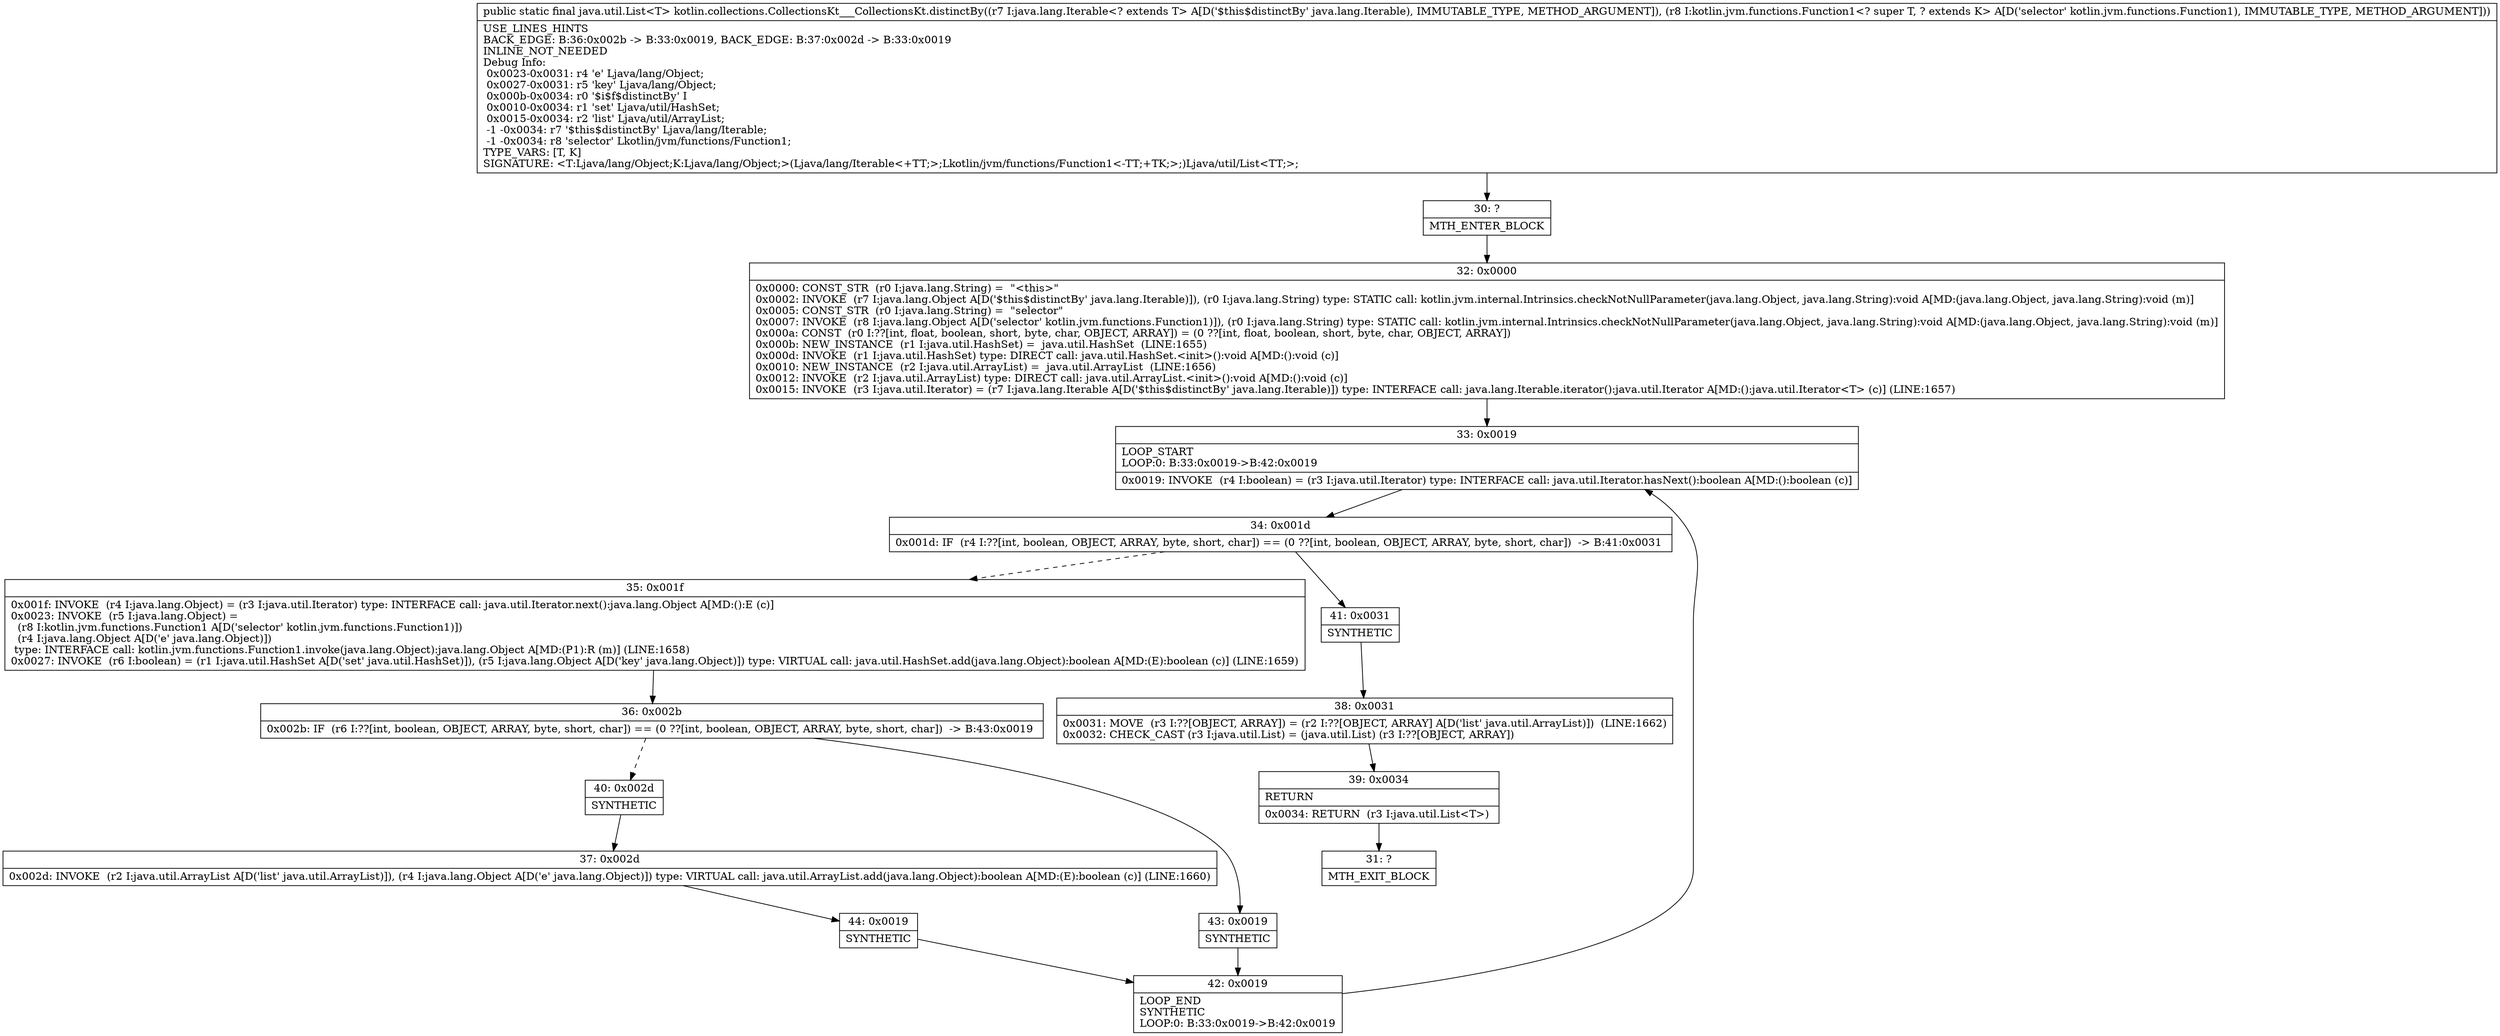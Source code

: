 digraph "CFG forkotlin.collections.CollectionsKt___CollectionsKt.distinctBy(Ljava\/lang\/Iterable;Lkotlin\/jvm\/functions\/Function1;)Ljava\/util\/List;" {
Node_30 [shape=record,label="{30\:\ ?|MTH_ENTER_BLOCK\l}"];
Node_32 [shape=record,label="{32\:\ 0x0000|0x0000: CONST_STR  (r0 I:java.lang.String) =  \"\<this\>\" \l0x0002: INVOKE  (r7 I:java.lang.Object A[D('$this$distinctBy' java.lang.Iterable)]), (r0 I:java.lang.String) type: STATIC call: kotlin.jvm.internal.Intrinsics.checkNotNullParameter(java.lang.Object, java.lang.String):void A[MD:(java.lang.Object, java.lang.String):void (m)]\l0x0005: CONST_STR  (r0 I:java.lang.String) =  \"selector\" \l0x0007: INVOKE  (r8 I:java.lang.Object A[D('selector' kotlin.jvm.functions.Function1)]), (r0 I:java.lang.String) type: STATIC call: kotlin.jvm.internal.Intrinsics.checkNotNullParameter(java.lang.Object, java.lang.String):void A[MD:(java.lang.Object, java.lang.String):void (m)]\l0x000a: CONST  (r0 I:??[int, float, boolean, short, byte, char, OBJECT, ARRAY]) = (0 ??[int, float, boolean, short, byte, char, OBJECT, ARRAY]) \l0x000b: NEW_INSTANCE  (r1 I:java.util.HashSet) =  java.util.HashSet  (LINE:1655)\l0x000d: INVOKE  (r1 I:java.util.HashSet) type: DIRECT call: java.util.HashSet.\<init\>():void A[MD:():void (c)]\l0x0010: NEW_INSTANCE  (r2 I:java.util.ArrayList) =  java.util.ArrayList  (LINE:1656)\l0x0012: INVOKE  (r2 I:java.util.ArrayList) type: DIRECT call: java.util.ArrayList.\<init\>():void A[MD:():void (c)]\l0x0015: INVOKE  (r3 I:java.util.Iterator) = (r7 I:java.lang.Iterable A[D('$this$distinctBy' java.lang.Iterable)]) type: INTERFACE call: java.lang.Iterable.iterator():java.util.Iterator A[MD:():java.util.Iterator\<T\> (c)] (LINE:1657)\l}"];
Node_33 [shape=record,label="{33\:\ 0x0019|LOOP_START\lLOOP:0: B:33:0x0019\-\>B:42:0x0019\l|0x0019: INVOKE  (r4 I:boolean) = (r3 I:java.util.Iterator) type: INTERFACE call: java.util.Iterator.hasNext():boolean A[MD:():boolean (c)]\l}"];
Node_34 [shape=record,label="{34\:\ 0x001d|0x001d: IF  (r4 I:??[int, boolean, OBJECT, ARRAY, byte, short, char]) == (0 ??[int, boolean, OBJECT, ARRAY, byte, short, char])  \-\> B:41:0x0031 \l}"];
Node_35 [shape=record,label="{35\:\ 0x001f|0x001f: INVOKE  (r4 I:java.lang.Object) = (r3 I:java.util.Iterator) type: INTERFACE call: java.util.Iterator.next():java.lang.Object A[MD:():E (c)]\l0x0023: INVOKE  (r5 I:java.lang.Object) = \l  (r8 I:kotlin.jvm.functions.Function1 A[D('selector' kotlin.jvm.functions.Function1)])\l  (r4 I:java.lang.Object A[D('e' java.lang.Object)])\l type: INTERFACE call: kotlin.jvm.functions.Function1.invoke(java.lang.Object):java.lang.Object A[MD:(P1):R (m)] (LINE:1658)\l0x0027: INVOKE  (r6 I:boolean) = (r1 I:java.util.HashSet A[D('set' java.util.HashSet)]), (r5 I:java.lang.Object A[D('key' java.lang.Object)]) type: VIRTUAL call: java.util.HashSet.add(java.lang.Object):boolean A[MD:(E):boolean (c)] (LINE:1659)\l}"];
Node_36 [shape=record,label="{36\:\ 0x002b|0x002b: IF  (r6 I:??[int, boolean, OBJECT, ARRAY, byte, short, char]) == (0 ??[int, boolean, OBJECT, ARRAY, byte, short, char])  \-\> B:43:0x0019 \l}"];
Node_40 [shape=record,label="{40\:\ 0x002d|SYNTHETIC\l}"];
Node_37 [shape=record,label="{37\:\ 0x002d|0x002d: INVOKE  (r2 I:java.util.ArrayList A[D('list' java.util.ArrayList)]), (r4 I:java.lang.Object A[D('e' java.lang.Object)]) type: VIRTUAL call: java.util.ArrayList.add(java.lang.Object):boolean A[MD:(E):boolean (c)] (LINE:1660)\l}"];
Node_44 [shape=record,label="{44\:\ 0x0019|SYNTHETIC\l}"];
Node_42 [shape=record,label="{42\:\ 0x0019|LOOP_END\lSYNTHETIC\lLOOP:0: B:33:0x0019\-\>B:42:0x0019\l}"];
Node_43 [shape=record,label="{43\:\ 0x0019|SYNTHETIC\l}"];
Node_41 [shape=record,label="{41\:\ 0x0031|SYNTHETIC\l}"];
Node_38 [shape=record,label="{38\:\ 0x0031|0x0031: MOVE  (r3 I:??[OBJECT, ARRAY]) = (r2 I:??[OBJECT, ARRAY] A[D('list' java.util.ArrayList)])  (LINE:1662)\l0x0032: CHECK_CAST (r3 I:java.util.List) = (java.util.List) (r3 I:??[OBJECT, ARRAY]) \l}"];
Node_39 [shape=record,label="{39\:\ 0x0034|RETURN\l|0x0034: RETURN  (r3 I:java.util.List\<T\>) \l}"];
Node_31 [shape=record,label="{31\:\ ?|MTH_EXIT_BLOCK\l}"];
MethodNode[shape=record,label="{public static final java.util.List\<T\> kotlin.collections.CollectionsKt___CollectionsKt.distinctBy((r7 I:java.lang.Iterable\<? extends T\> A[D('$this$distinctBy' java.lang.Iterable), IMMUTABLE_TYPE, METHOD_ARGUMENT]), (r8 I:kotlin.jvm.functions.Function1\<? super T, ? extends K\> A[D('selector' kotlin.jvm.functions.Function1), IMMUTABLE_TYPE, METHOD_ARGUMENT]))  | USE_LINES_HINTS\lBACK_EDGE: B:36:0x002b \-\> B:33:0x0019, BACK_EDGE: B:37:0x002d \-\> B:33:0x0019\lINLINE_NOT_NEEDED\lDebug Info:\l  0x0023\-0x0031: r4 'e' Ljava\/lang\/Object;\l  0x0027\-0x0031: r5 'key' Ljava\/lang\/Object;\l  0x000b\-0x0034: r0 '$i$f$distinctBy' I\l  0x0010\-0x0034: r1 'set' Ljava\/util\/HashSet;\l  0x0015\-0x0034: r2 'list' Ljava\/util\/ArrayList;\l  \-1 \-0x0034: r7 '$this$distinctBy' Ljava\/lang\/Iterable;\l  \-1 \-0x0034: r8 'selector' Lkotlin\/jvm\/functions\/Function1;\lTYPE_VARS: [T, K]\lSIGNATURE: \<T:Ljava\/lang\/Object;K:Ljava\/lang\/Object;\>(Ljava\/lang\/Iterable\<+TT;\>;Lkotlin\/jvm\/functions\/Function1\<\-TT;+TK;\>;)Ljava\/util\/List\<TT;\>;\l}"];
MethodNode -> Node_30;Node_30 -> Node_32;
Node_32 -> Node_33;
Node_33 -> Node_34;
Node_34 -> Node_35[style=dashed];
Node_34 -> Node_41;
Node_35 -> Node_36;
Node_36 -> Node_40[style=dashed];
Node_36 -> Node_43;
Node_40 -> Node_37;
Node_37 -> Node_44;
Node_44 -> Node_42;
Node_42 -> Node_33;
Node_43 -> Node_42;
Node_41 -> Node_38;
Node_38 -> Node_39;
Node_39 -> Node_31;
}

